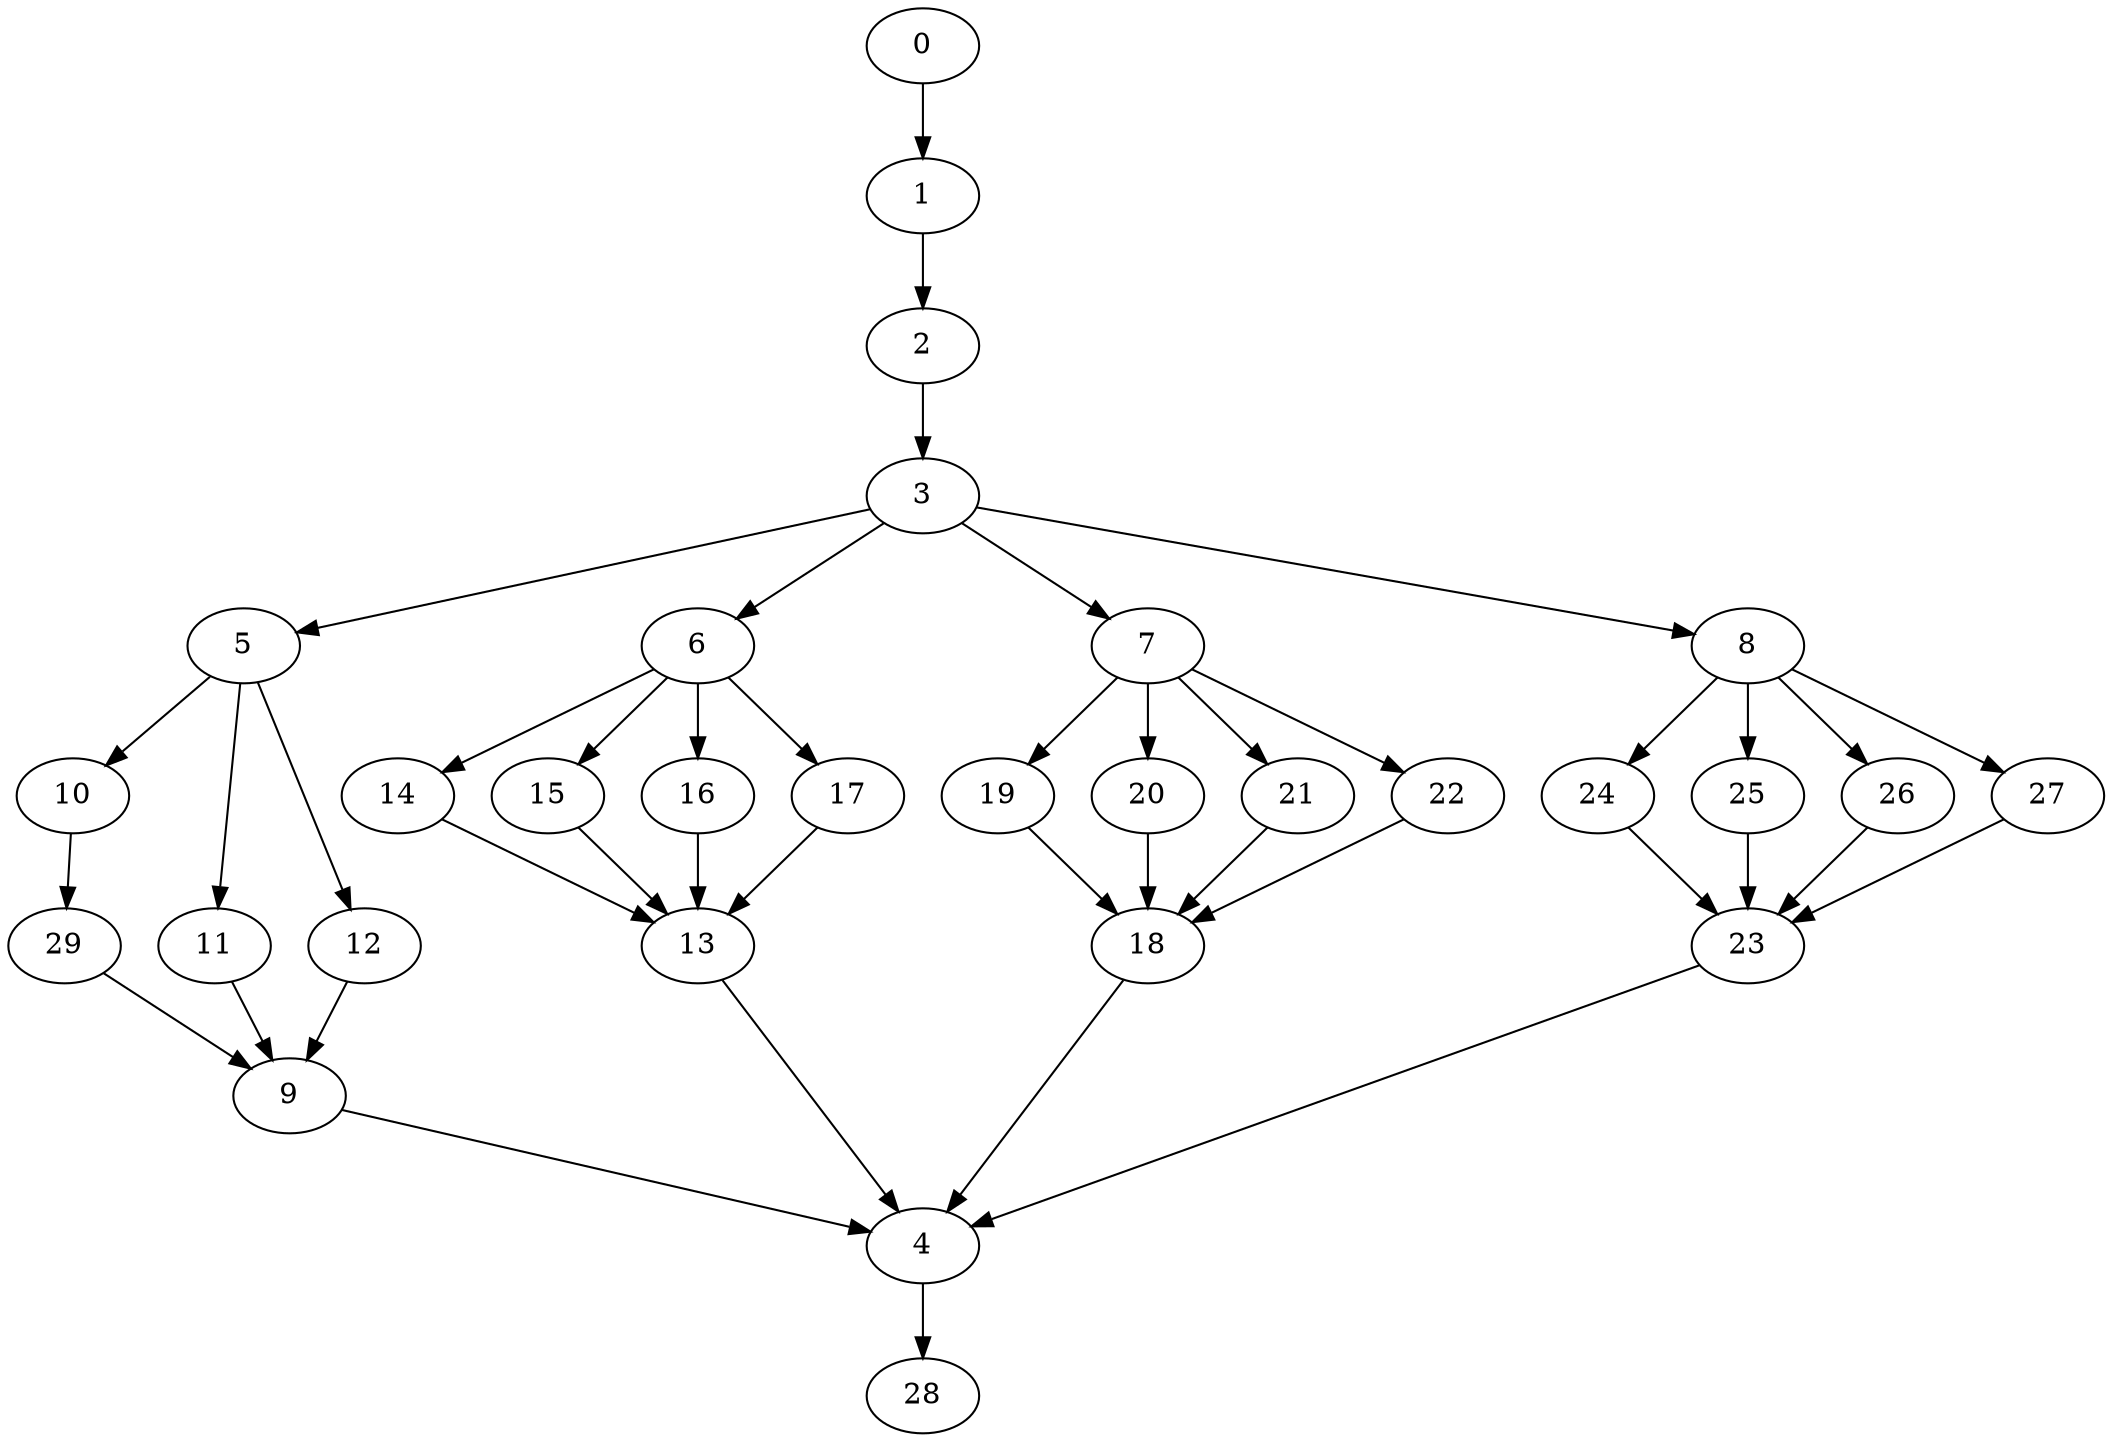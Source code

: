 digraph "SeriesParallel-MaxBf-4_Nodes_30_CCR_2.04_WeightType_Random" {
	0	 [Weight=7];
	1	 [Weight=5];
	0 -> 1	 [Weight=12];
	2	 [Weight=4];
	1 -> 2	 [Weight=3];
	3	 [Weight=2];
	2 -> 3	 [Weight=6];
	5	 [Weight=10];
	3 -> 5	 [Weight=12];
	6	 [Weight=10];
	3 -> 6	 [Weight=3];
	7	 [Weight=8];
	3 -> 7	 [Weight=14];
	8	 [Weight=6];
	3 -> 8	 [Weight=9];
	4	 [Weight=9];
	28	 [Weight=9];
	4 -> 28	 [Weight=6];
	10	 [Weight=6];
	5 -> 10	 [Weight=11];
	11	 [Weight=4];
	5 -> 11	 [Weight=12];
	12	 [Weight=3];
	5 -> 12	 [Weight=12];
	14	 [Weight=5];
	6 -> 14	 [Weight=15];
	15	 [Weight=9];
	6 -> 15	 [Weight=14];
	16	 [Weight=6];
	6 -> 16	 [Weight=14];
	17	 [Weight=9];
	6 -> 17	 [Weight=9];
	19	 [Weight=9];
	7 -> 19	 [Weight=5];
	20	 [Weight=5];
	7 -> 20	 [Weight=11];
	21	 [Weight=10];
	7 -> 21	 [Weight=5];
	22	 [Weight=2];
	7 -> 22	 [Weight=5];
	24	 [Weight=7];
	8 -> 24	 [Weight=14];
	25	 [Weight=5];
	8 -> 25	 [Weight=5];
	26	 [Weight=6];
	8 -> 26	 [Weight=8];
	27	 [Weight=9];
	8 -> 27	 [Weight=14];
	9	 [Weight=6];
	9 -> 4	 [Weight=3];
	29	 [Weight=2];
	10 -> 29	 [Weight=6];
	11 -> 9	 [Weight=11];
	12 -> 9	 [Weight=9];
	13	 [Weight=8];
	13 -> 4	 [Weight=3];
	14 -> 13	 [Weight=12];
	15 -> 13	 [Weight=15];
	16 -> 13	 [Weight=15];
	17 -> 13	 [Weight=12];
	18	 [Weight=8];
	18 -> 4	 [Weight=9];
	19 -> 18	 [Weight=14];
	20 -> 18	 [Weight=8];
	21 -> 18	 [Weight=12];
	22 -> 18	 [Weight=8];
	23	 [Weight=6];
	23 -> 4	 [Weight=9];
	24 -> 23	 [Weight=8];
	25 -> 23	 [Weight=8];
	26 -> 23	 [Weight=3];
	27 -> 23	 [Weight=5];
	29 -> 9	 [Weight=8];
}
